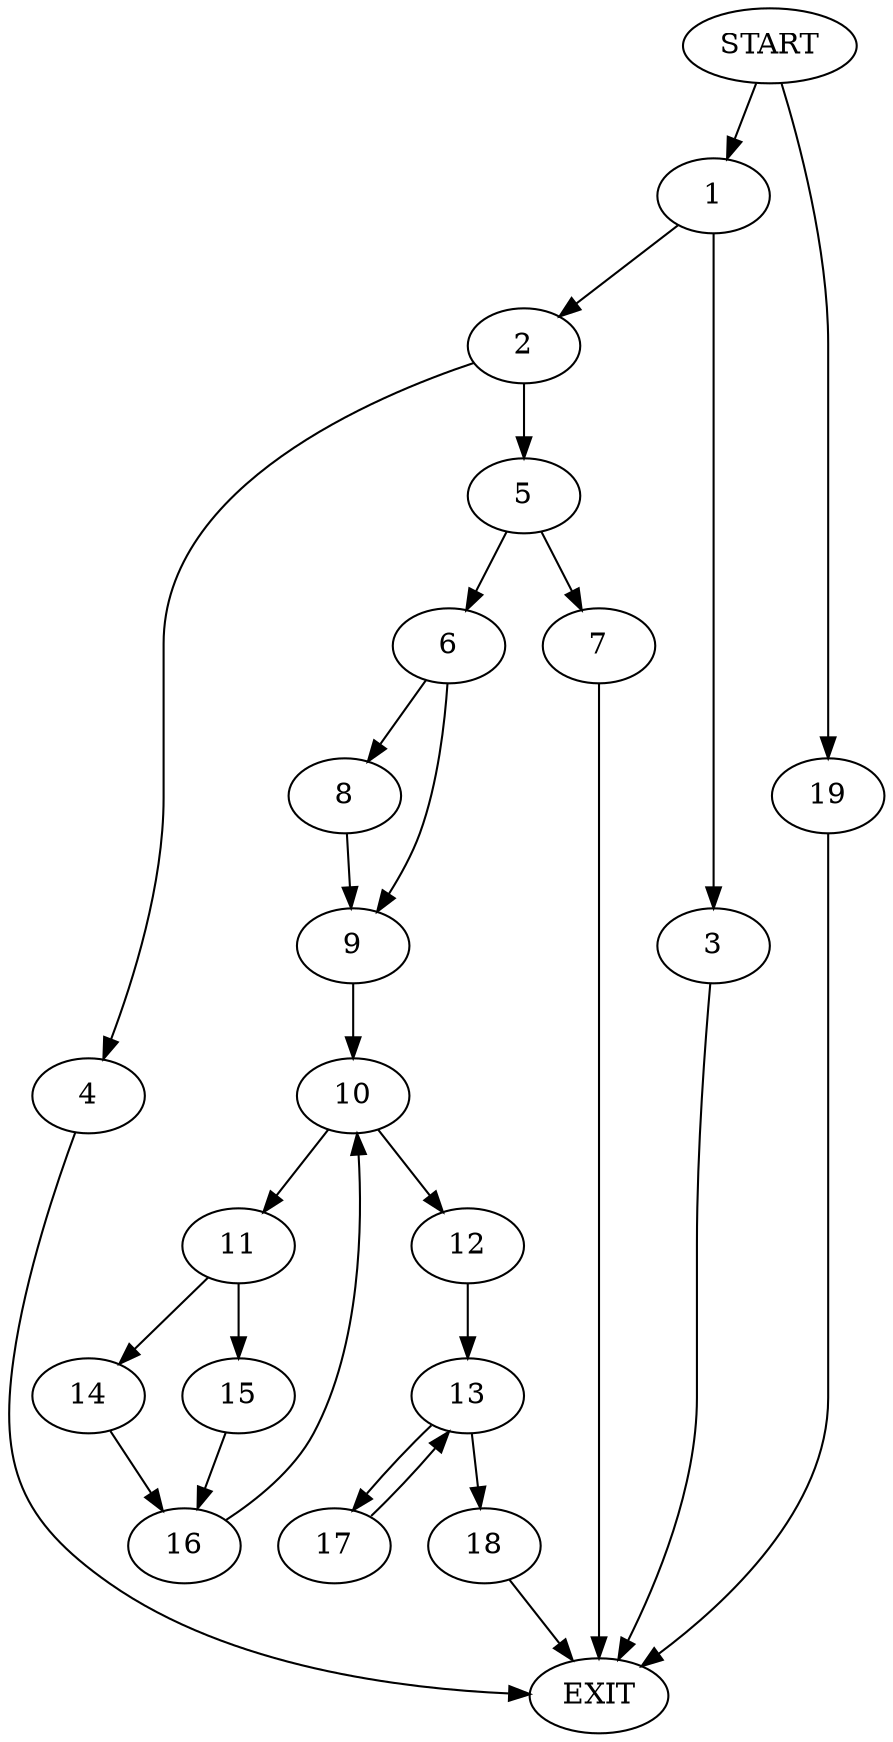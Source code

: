 digraph {
0 [label="START"]
20 [label="EXIT"]
0 -> 1
1 -> 2
1 -> 3
3 -> 20
2 -> 4
2 -> 5
4 -> 20
5 -> 6
5 -> 7
7 -> 20
6 -> 8
6 -> 9
9 -> 10
8 -> 9
10 -> 11
10 -> 12
12 -> 13
11 -> 14
11 -> 15
14 -> 16
15 -> 16
16 -> 10
13 -> 17
13 -> 18
18 -> 20
17 -> 13
0 -> 19
19 -> 20
}
